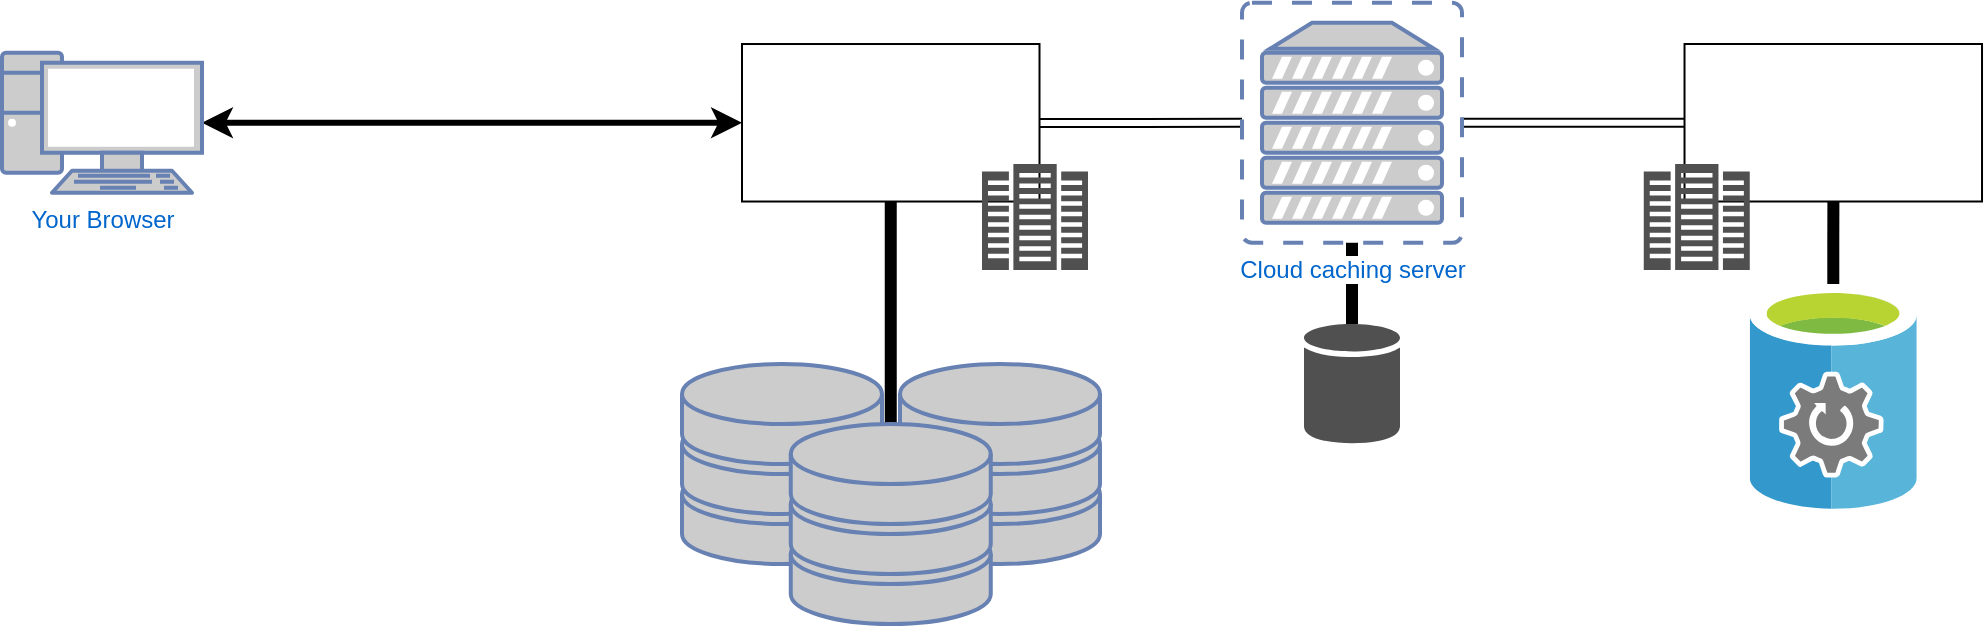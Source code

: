 <mxfile version="13.7.3" type="device"><diagram id="-1R6tMKoFuy37qz5IX-p" name="Page-1"><mxGraphModel dx="2177" dy="921" grid="1" gridSize="10" guides="1" tooltips="1" connect="1" arrows="1" fold="1" page="1" pageScale="1" pageWidth="827" pageHeight="1169" math="0" shadow="0"><root><mxCell id="0"/><mxCell id="1" parent="0"/><mxCell id="Hhun0PSVsBOw7twu2G8f-19" value="" style="fontColor=#0066CC;verticalAlign=top;verticalLabelPosition=bottom;labelPosition=center;align=center;html=1;outlineConnect=0;fillColor=#CCCCCC;strokeColor=#6881B3;gradientColor=none;gradientDirection=north;strokeWidth=2;shape=mxgraph.networks.storage;" vertex="1" parent="1"><mxGeometry x="169" y="250" width="100" height="100" as="geometry"/></mxCell><mxCell id="Hhun0PSVsBOw7twu2G8f-20" value="" style="edgeStyle=orthogonalEdgeStyle;rounded=0;orthogonalLoop=1;jettySize=auto;html=1;endArrow=none;endFill=0;strokeWidth=6;" edge="1" parent="1" source="Hhun0PSVsBOw7twu2G8f-12" target="Hhun0PSVsBOw7twu2G8f-18"><mxGeometry relative="1" as="geometry"/></mxCell><mxCell id="Hhun0PSVsBOw7twu2G8f-12" value="" style="whiteSpace=wrap;html=1;fillColor=none;" vertex="1" parent="1"><mxGeometry x="90" y="90.01" width="148.75" height="78.75" as="geometry"/></mxCell><mxCell id="Hhun0PSVsBOw7twu2G8f-9" value="" style="edgeStyle=orthogonalEdgeStyle;rounded=0;orthogonalLoop=1;jettySize=auto;html=1;endArrow=none;endFill=0;strokeWidth=6;" edge="1" parent="1" source="Hhun0PSVsBOw7twu2G8f-2" target="Hhun0PSVsBOw7twu2G8f-4"><mxGeometry relative="1" as="geometry"/></mxCell><mxCell id="Hhun0PSVsBOw7twu2G8f-2" value="" style="aspect=fixed;html=1;points=[];align=center;image;fontSize=12;image=img/lib/mscae/StorSimple_Data_Managers.svg;" vertex="1" parent="1"><mxGeometry x="593.88" y="210" width="83.5" height="112.84" as="geometry"/></mxCell><mxCell id="Hhun0PSVsBOw7twu2G8f-4" value="" style="whiteSpace=wrap;html=1;fillColor=none;" vertex="1" parent="1"><mxGeometry x="561.26" y="90" width="148.75" height="78.75" as="geometry"/></mxCell><mxCell id="Hhun0PSVsBOw7twu2G8f-6" value="" style="edgeStyle=orthogonalEdgeStyle;shape=link;rounded=0;orthogonalLoop=1;jettySize=auto;html=1;endArrow=none;endFill=0;" edge="1" parent="1" source="Hhun0PSVsBOw7twu2G8f-5" target="Hhun0PSVsBOw7twu2G8f-4"><mxGeometry relative="1" as="geometry"/></mxCell><mxCell id="Hhun0PSVsBOw7twu2G8f-8" value="" style="edgeStyle=orthogonalEdgeStyle;rounded=0;orthogonalLoop=1;jettySize=auto;html=1;endArrow=none;endFill=0;strokeWidth=6;" edge="1" parent="1" source="Hhun0PSVsBOw7twu2G8f-7" target="Hhun0PSVsBOw7twu2G8f-5"><mxGeometry relative="1" as="geometry"/></mxCell><mxCell id="Hhun0PSVsBOw7twu2G8f-7" value="" style="shadow=0;dashed=0;html=1;strokeColor=none;fillColor=#505050;labelPosition=center;verticalLabelPosition=bottom;verticalAlign=top;outlineConnect=0;align=center;shape=mxgraph.office.databases.database;" vertex="1" parent="1"><mxGeometry x="371" y="230" width="48" height="60" as="geometry"/></mxCell><mxCell id="Hhun0PSVsBOw7twu2G8f-13" value="" style="edgeStyle=orthogonalEdgeStyle;rounded=0;orthogonalLoop=1;jettySize=auto;html=1;endArrow=none;endFill=0;strokeWidth=1;shape=link;" edge="1" parent="1" source="Hhun0PSVsBOw7twu2G8f-10" target="Hhun0PSVsBOw7twu2G8f-5"><mxGeometry relative="1" as="geometry"/></mxCell><mxCell id="Hhun0PSVsBOw7twu2G8f-10" value="" style="shape=image;verticalLabelPosition=bottom;labelBackgroundColor=#ffffff;verticalAlign=top;aspect=fixed;imageAspect=0;image=https://cdn.netzpolitik.org/wp-upload/cf-logo-vertical.png;" vertex="1" parent="1"><mxGeometry x="95.28" y="98.76" width="143.47" height="61.25" as="geometry"/></mxCell><mxCell id="Hhun0PSVsBOw7twu2G8f-11" value="" style="shape=image;verticalLabelPosition=bottom;labelBackgroundColor=#ffffff;verticalAlign=top;aspect=fixed;imageAspect=0;image=https://upload.wikimedia.org/wikipedia/commons/thumb/9/9b/Backblaze_Logo.svg/1280px-Backblaze_Logo.svg.png;" vertex="1" parent="1"><mxGeometry x="565" y="111.85" width="138.75" height="30.15" as="geometry"/></mxCell><mxCell id="Hhun0PSVsBOw7twu2G8f-14" value="" style="pointerEvents=1;shadow=0;dashed=0;html=1;strokeColor=none;fillColor=#505050;labelPosition=center;verticalLabelPosition=bottom;verticalAlign=top;outlineConnect=0;align=center;shape=mxgraph.office.servers.datacenter;" vertex="1" parent="1"><mxGeometry x="210" y="150" width="53" height="53" as="geometry"/></mxCell><mxCell id="Hhun0PSVsBOw7twu2G8f-15" value="" style="pointerEvents=1;shadow=0;dashed=0;html=1;strokeColor=none;fillColor=#505050;labelPosition=center;verticalLabelPosition=bottom;verticalAlign=top;outlineConnect=0;align=center;shape=mxgraph.office.servers.datacenter;" vertex="1" parent="1"><mxGeometry x="540.88" y="150" width="53" height="53" as="geometry"/></mxCell><mxCell id="Hhun0PSVsBOw7twu2G8f-16" value="" style="fontColor=#0066CC;verticalAlign=top;verticalLabelPosition=bottom;labelPosition=center;align=center;html=1;outlineConnect=0;fillColor=#CCCCCC;strokeColor=#6881B3;gradientColor=none;gradientDirection=north;strokeWidth=2;shape=mxgraph.networks.storage;" vertex="1" parent="1"><mxGeometry x="60" y="250" width="100" height="100" as="geometry"/></mxCell><mxCell id="Hhun0PSVsBOw7twu2G8f-18" value="" style="fontColor=#0066CC;verticalAlign=top;verticalLabelPosition=bottom;labelPosition=center;align=center;html=1;outlineConnect=0;fillColor=#CCCCCC;strokeColor=#6881B3;gradientColor=none;gradientDirection=north;strokeWidth=2;shape=mxgraph.networks.storage;" vertex="1" parent="1"><mxGeometry x="114.38" y="280" width="100" height="100" as="geometry"/></mxCell><mxCell id="Hhun0PSVsBOw7twu2G8f-22" style="edgeStyle=orthogonalEdgeStyle;rounded=0;orthogonalLoop=1;jettySize=auto;html=1;exitX=1;exitY=0.5;exitDx=0;exitDy=0;exitPerimeter=0;entryX=0;entryY=0.5;entryDx=0;entryDy=0;endArrow=classic;endFill=1;strokeWidth=3;startArrow=classic;startFill=1;" edge="1" parent="1" source="Hhun0PSVsBOw7twu2G8f-21" target="Hhun0PSVsBOw7twu2G8f-12"><mxGeometry relative="1" as="geometry"/></mxCell><mxCell id="Hhun0PSVsBOw7twu2G8f-21" value="Your Browser" style="fontColor=#0066CC;verticalAlign=top;verticalLabelPosition=bottom;labelPosition=center;align=center;html=1;outlineConnect=0;fillColor=#CCCCCC;strokeColor=#6881B3;gradientColor=none;gradientDirection=north;strokeWidth=2;shape=mxgraph.networks.pc;" vertex="1" parent="1"><mxGeometry x="-280" y="94.38" width="100" height="70" as="geometry"/></mxCell><mxCell id="Hhun0PSVsBOw7twu2G8f-5" value="Cloud caching server&lt;br&gt;" style="fontColor=#0066CC;verticalAlign=top;verticalLabelPosition=bottom;labelPosition=center;align=center;html=1;outlineConnect=0;fillColor=#CCCCCC;strokeColor=#6881B3;gradientColor=none;gradientDirection=north;strokeWidth=2;shape=mxgraph.networks.virtual_server;labelBorderColor=none;labelBackgroundColor=#ffffff;" vertex="1" parent="1"><mxGeometry x="340" y="69.38" width="110" height="120" as="geometry"/></mxCell></root></mxGraphModel></diagram></mxfile>